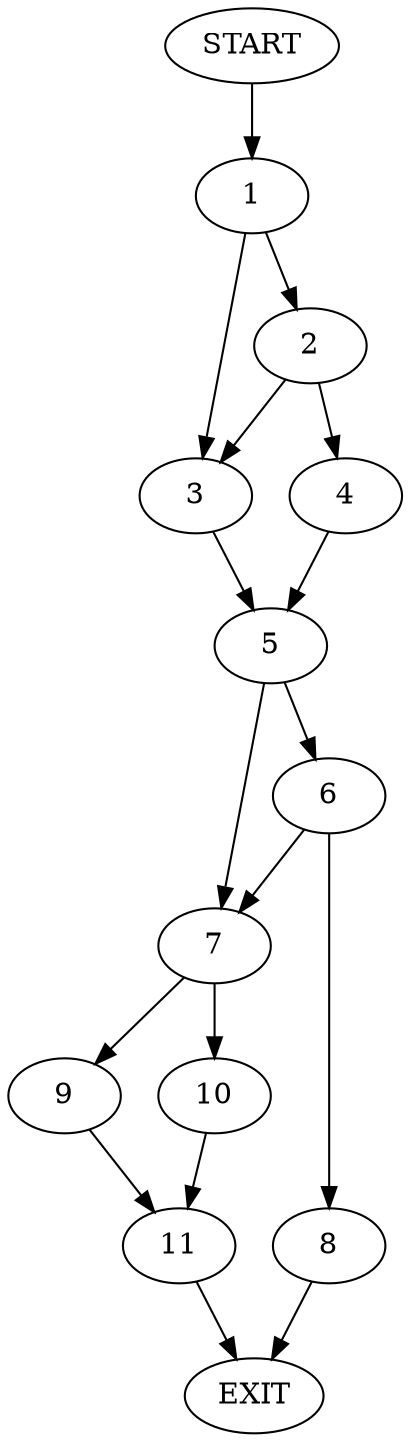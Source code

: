 digraph {
0 [label="START"]
12 [label="EXIT"]
0 -> 1
1 -> 2
1 -> 3
2 -> 4
2 -> 3
3 -> 5
4 -> 5
5 -> 6
5 -> 7
6 -> 8
6 -> 7
7 -> 9
7 -> 10
8 -> 12
9 -> 11
10 -> 11
11 -> 12
}

